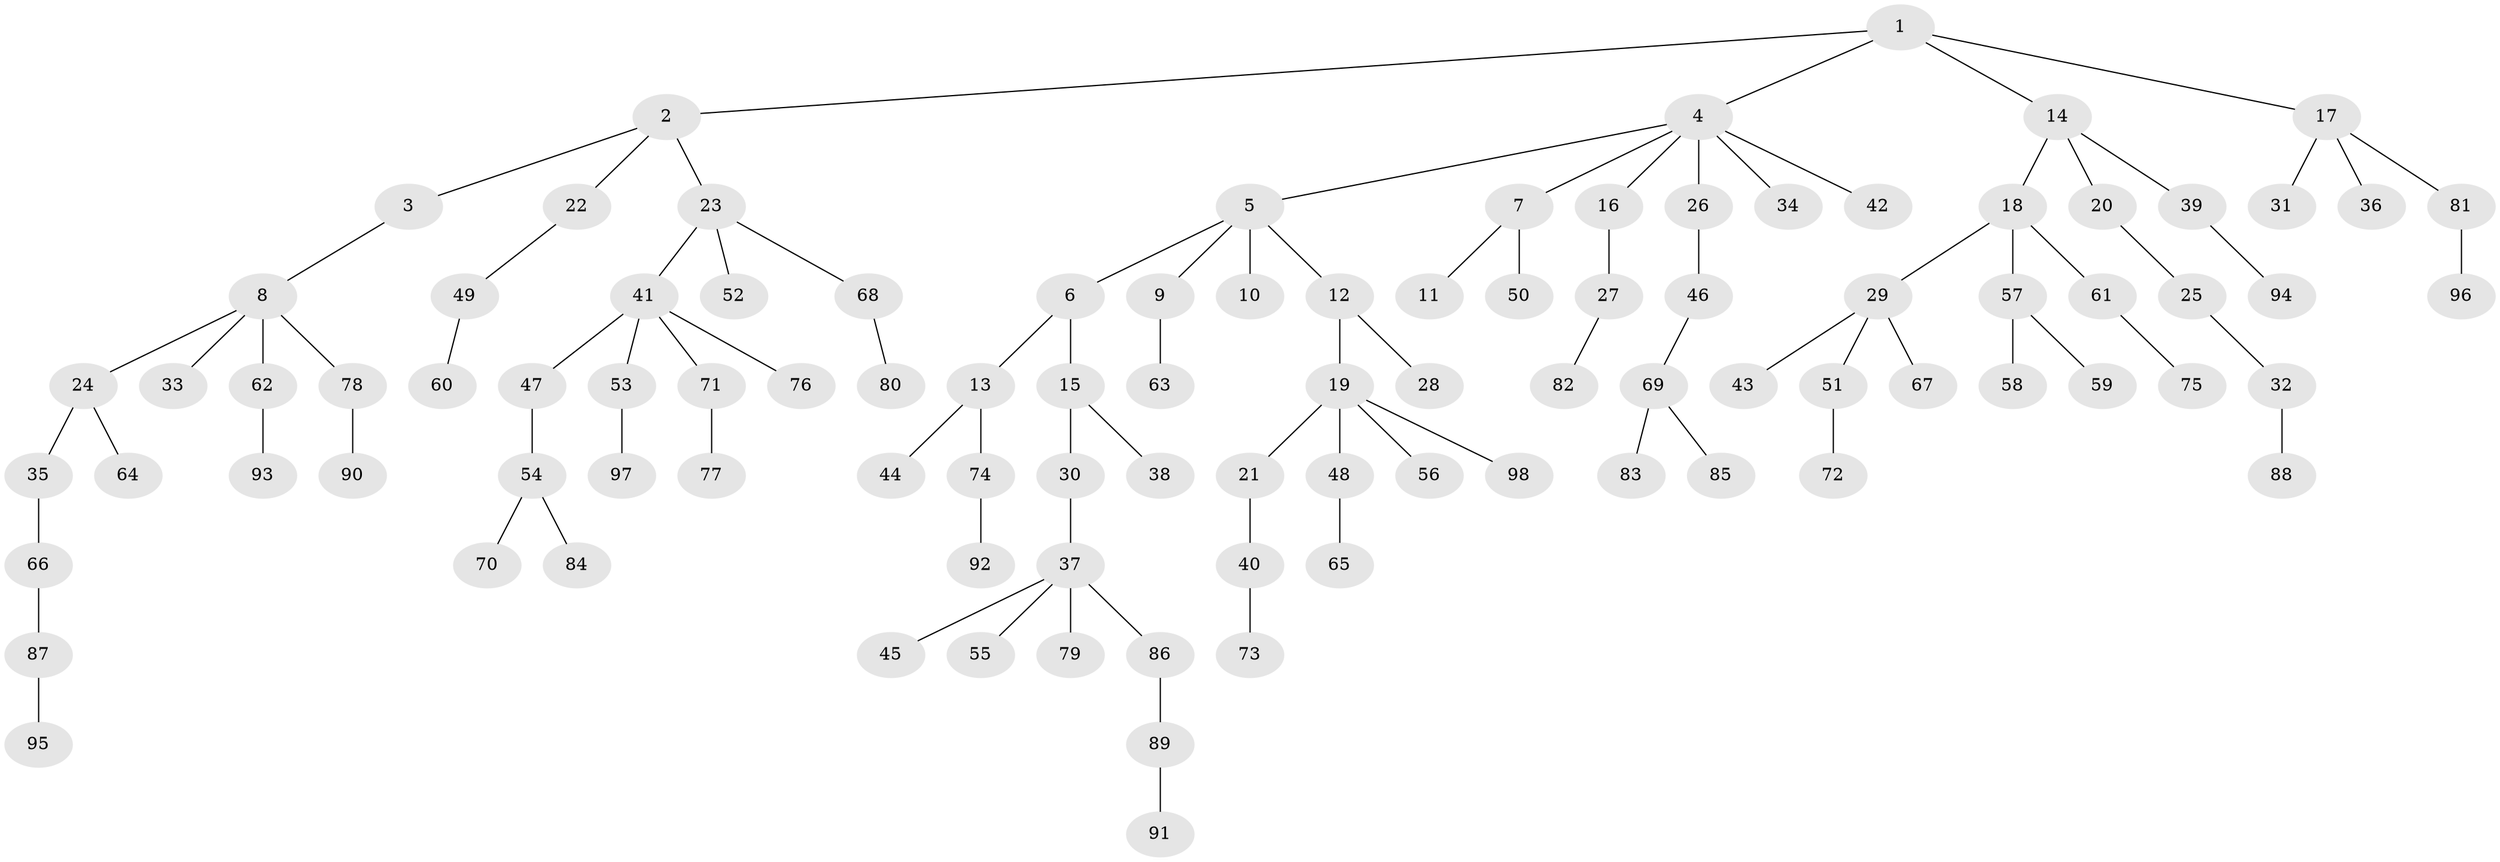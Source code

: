 // coarse degree distribution, {4: 0.14492753623188406, 2: 0.34782608695652173, 3: 0.057971014492753624, 1: 0.43478260869565216, 6: 0.014492753623188406}
// Generated by graph-tools (version 1.1) at 2025/37/03/04/25 23:37:15]
// undirected, 98 vertices, 97 edges
graph export_dot {
  node [color=gray90,style=filled];
  1;
  2;
  3;
  4;
  5;
  6;
  7;
  8;
  9;
  10;
  11;
  12;
  13;
  14;
  15;
  16;
  17;
  18;
  19;
  20;
  21;
  22;
  23;
  24;
  25;
  26;
  27;
  28;
  29;
  30;
  31;
  32;
  33;
  34;
  35;
  36;
  37;
  38;
  39;
  40;
  41;
  42;
  43;
  44;
  45;
  46;
  47;
  48;
  49;
  50;
  51;
  52;
  53;
  54;
  55;
  56;
  57;
  58;
  59;
  60;
  61;
  62;
  63;
  64;
  65;
  66;
  67;
  68;
  69;
  70;
  71;
  72;
  73;
  74;
  75;
  76;
  77;
  78;
  79;
  80;
  81;
  82;
  83;
  84;
  85;
  86;
  87;
  88;
  89;
  90;
  91;
  92;
  93;
  94;
  95;
  96;
  97;
  98;
  1 -- 2;
  1 -- 4;
  1 -- 14;
  1 -- 17;
  2 -- 3;
  2 -- 22;
  2 -- 23;
  3 -- 8;
  4 -- 5;
  4 -- 7;
  4 -- 16;
  4 -- 26;
  4 -- 34;
  4 -- 42;
  5 -- 6;
  5 -- 9;
  5 -- 10;
  5 -- 12;
  6 -- 13;
  6 -- 15;
  7 -- 11;
  7 -- 50;
  8 -- 24;
  8 -- 33;
  8 -- 62;
  8 -- 78;
  9 -- 63;
  12 -- 19;
  12 -- 28;
  13 -- 44;
  13 -- 74;
  14 -- 18;
  14 -- 20;
  14 -- 39;
  15 -- 30;
  15 -- 38;
  16 -- 27;
  17 -- 31;
  17 -- 36;
  17 -- 81;
  18 -- 29;
  18 -- 57;
  18 -- 61;
  19 -- 21;
  19 -- 48;
  19 -- 56;
  19 -- 98;
  20 -- 25;
  21 -- 40;
  22 -- 49;
  23 -- 41;
  23 -- 52;
  23 -- 68;
  24 -- 35;
  24 -- 64;
  25 -- 32;
  26 -- 46;
  27 -- 82;
  29 -- 43;
  29 -- 51;
  29 -- 67;
  30 -- 37;
  32 -- 88;
  35 -- 66;
  37 -- 45;
  37 -- 55;
  37 -- 79;
  37 -- 86;
  39 -- 94;
  40 -- 73;
  41 -- 47;
  41 -- 53;
  41 -- 71;
  41 -- 76;
  46 -- 69;
  47 -- 54;
  48 -- 65;
  49 -- 60;
  51 -- 72;
  53 -- 97;
  54 -- 70;
  54 -- 84;
  57 -- 58;
  57 -- 59;
  61 -- 75;
  62 -- 93;
  66 -- 87;
  68 -- 80;
  69 -- 83;
  69 -- 85;
  71 -- 77;
  74 -- 92;
  78 -- 90;
  81 -- 96;
  86 -- 89;
  87 -- 95;
  89 -- 91;
}
